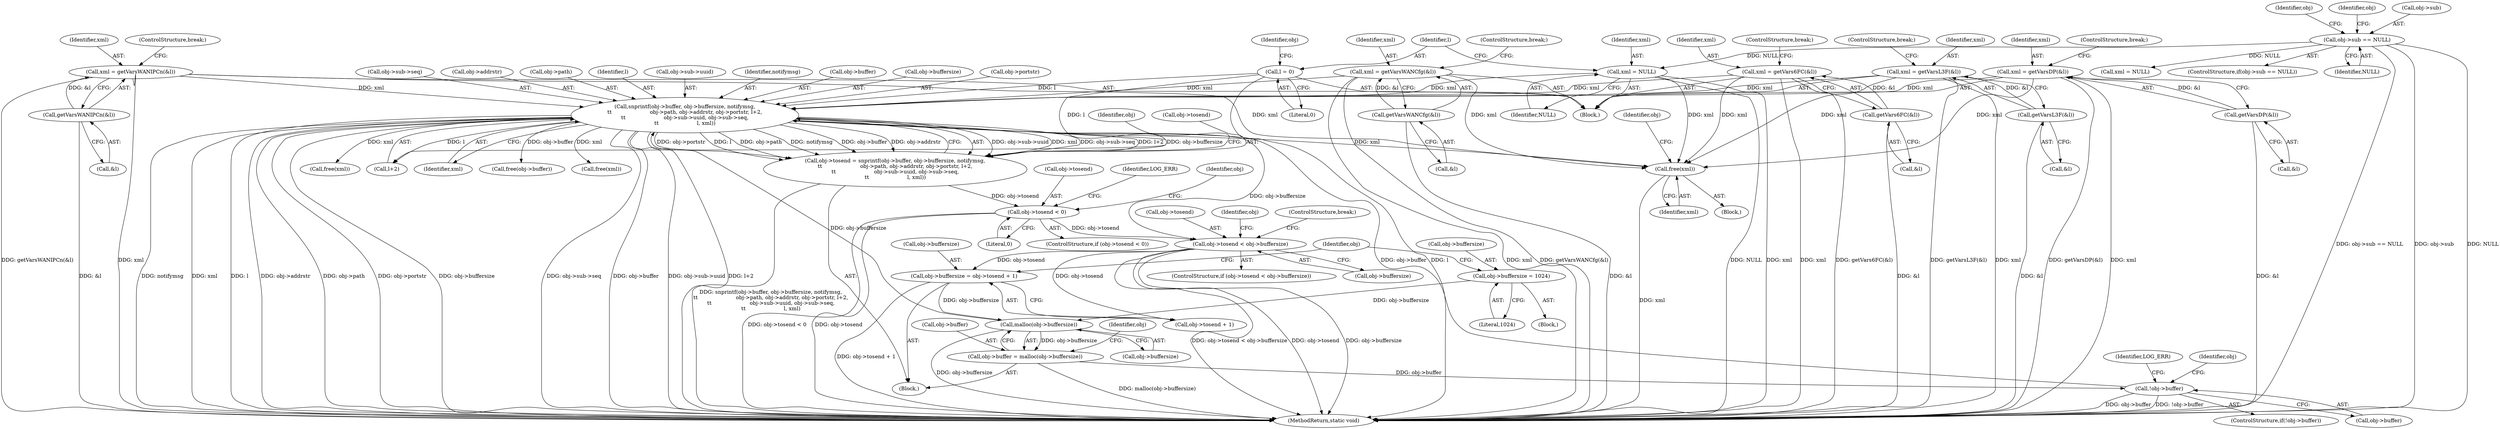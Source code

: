 digraph "0_miniupnp_bec6ccec63cadc95655721bc0e1dd49dac759d94@API" {
"1000201" [label="(Call,free(xml))"];
"1000167" [label="(Call,xml = NULL)"];
"1000112" [label="(Call,obj->sub == NULL)"];
"1000139" [label="(Call,xml = getVarsWANIPCn(&l))"];
"1000141" [label="(Call,getVarsWANIPCn(&l))"];
"1000132" [label="(Call,xml = getVarsWANCfg(&l))"];
"1000134" [label="(Call,getVarsWANCfg(&l))"];
"1000153" [label="(Call,xml = getVars6FC(&l))"];
"1000155" [label="(Call,getVars6FC(&l))"];
"1000213" [label="(Call,snprintf(obj->buffer, obj->buffersize, notifymsg,\n\t\t                       obj->path, obj->addrstr, obj->portstr, l+2,\n\t\t                       obj->sub->uuid, obj->sub->seq,\n\t\t                       l, xml))"];
"1000189" [label="(Call,!obj->buffer)"];
"1000180" [label="(Call,obj->buffer = malloc(obj->buffersize))"];
"1000184" [label="(Call,malloc(obj->buffersize))"];
"1000282" [label="(Call,obj->buffersize = obj->tosend + 1)"];
"1000269" [label="(Call,obj->tosend < obj->buffersize)"];
"1000246" [label="(Call,obj->tosend < 0)"];
"1000209" [label="(Call,obj->tosend = snprintf(obj->buffer, obj->buffersize, notifymsg,\n\t\t                       obj->path, obj->addrstr, obj->portstr, l+2,\n\t\t                       obj->sub->uuid, obj->sub->seq,\n\t\t                       l, xml))"];
"1000173" [label="(Call,obj->buffersize = 1024)"];
"1000170" [label="(Call,l = 0)"];
"1000146" [label="(Call,xml = getVarsL3F(&l))"];
"1000148" [label="(Call,getVarsL3F(&l))"];
"1000160" [label="(Call,xml = getVarsDP(&l))"];
"1000162" [label="(Call,getVarsDP(&l))"];
"1000175" [label="(Identifier,obj)"];
"1000180" [label="(Call,obj->buffer = malloc(obj->buffersize))"];
"1000141" [label="(Call,getVarsWANIPCn(&l))"];
"1000161" [label="(Identifier,xml)"];
"1000169" [label="(Identifier,NULL)"];
"1000133" [label="(Identifier,xml)"];
"1000191" [label="(Identifier,obj)"];
"1000210" [label="(Call,obj->tosend)"];
"1000233" [label="(Call,obj->sub->uuid)"];
"1000247" [label="(Call,obj->tosend)"];
"1000177" [label="(Literal,1024)"];
"1000140" [label="(Identifier,xml)"];
"1000246" [label="(Call,obj->tosend < 0)"];
"1000120" [label="(Identifier,obj)"];
"1000134" [label="(Call,getVarsWANCfg(&l))"];
"1000253" [label="(Identifier,LOG_ERR)"];
"1000190" [label="(Call,obj->buffer)"];
"1000213" [label="(Call,snprintf(obj->buffer, obj->buffersize, notifymsg,\n\t\t                       obj->path, obj->addrstr, obj->portstr, l+2,\n\t\t                       obj->sub->uuid, obj->sub->seq,\n\t\t                       l, xml))"];
"1000112" [label="(Call,obj->sub == NULL)"];
"1000107" [label="(Block,)"];
"1000273" [label="(Call,obj->buffersize)"];
"1000209" [label="(Call,obj->tosend = snprintf(obj->buffer, obj->buffersize, notifymsg,\n\t\t                       obj->path, obj->addrstr, obj->portstr, l+2,\n\t\t                       obj->sub->uuid, obj->sub->seq,\n\t\t                       l, xml))"];
"1000220" [label="(Identifier,notifymsg)"];
"1000269" [label="(Call,obj->tosend < obj->buffersize)"];
"1000277" [label="(ControlStructure,break;)"];
"1000127" [label="(Identifier,obj)"];
"1000294" [label="(Call,free(xml))"];
"1000214" [label="(Call,obj->buffer)"];
"1000151" [label="(ControlStructure,break;)"];
"1000296" [label="(Call,xml = NULL)"];
"1000155" [label="(Call,getVars6FC(&l))"];
"1000162" [label="(Call,getVarsDP(&l))"];
"1000217" [label="(Call,obj->buffersize)"];
"1000181" [label="(Call,obj->buffer)"];
"1000270" [label="(Call,obj->tosend)"];
"1000280" [label="(Identifier,obj)"];
"1000111" [label="(ControlStructure,if(obj->sub == NULL))"];
"1000135" [label="(Call,&l)"];
"1000165" [label="(ControlStructure,break;)"];
"1000156" [label="(Call,&l)"];
"1000304" [label="(MethodReturn,static void)"];
"1000167" [label="(Call,xml = NULL)"];
"1000250" [label="(Literal,0)"];
"1000283" [label="(Call,obj->buffersize)"];
"1000168" [label="(Identifier,xml)"];
"1000148" [label="(Call,getVarsL3F(&l))"];
"1000227" [label="(Call,obj->portstr)"];
"1000172" [label="(Literal,0)"];
"1000154" [label="(Identifier,xml)"];
"1000230" [label="(Call,l+2)"];
"1000142" [label="(Call,&l)"];
"1000116" [label="(Identifier,NULL)"];
"1000244" [label="(Identifier,xml)"];
"1000144" [label="(ControlStructure,break;)"];
"1000282" [label="(Call,obj->buffersize = obj->tosend + 1)"];
"1000130" [label="(Block,)"];
"1000248" [label="(Identifier,obj)"];
"1000271" [label="(Identifier,obj)"];
"1000245" [label="(ControlStructure,if (obj->tosend < 0))"];
"1000185" [label="(Call,obj->buffersize)"];
"1000182" [label="(Identifier,obj)"];
"1000189" [label="(Call,!obj->buffer)"];
"1000173" [label="(Call,obj->buffersize = 1024)"];
"1000147" [label="(Identifier,xml)"];
"1000195" [label="(Identifier,LOG_ERR)"];
"1000238" [label="(Call,obj->sub->seq)"];
"1000113" [label="(Call,obj->sub)"];
"1000158" [label="(ControlStructure,break;)"];
"1000202" [label="(Identifier,xml)"];
"1000224" [label="(Call,obj->addrstr)"];
"1000201" [label="(Call,free(xml))"];
"1000211" [label="(Identifier,obj)"];
"1000132" [label="(Call,xml = getVarsWANCfg(&l))"];
"1000205" [label="(Identifier,obj)"];
"1000184" [label="(Call,malloc(obj->buffersize))"];
"1000160" [label="(Call,xml = getVarsDP(&l))"];
"1000139" [label="(Call,xml = getVarsWANIPCn(&l))"];
"1000153" [label="(Call,xml = getVars6FC(&l))"];
"1000278" [label="(Call,free(obj->buffer))"];
"1000221" [label="(Call,obj->path)"];
"1000174" [label="(Call,obj->buffersize)"];
"1000137" [label="(ControlStructure,break;)"];
"1000171" [label="(Identifier,l)"];
"1000243" [label="(Identifier,l)"];
"1000200" [label="(Block,)"];
"1000179" [label="(Block,)"];
"1000170" [label="(Call,l = 0)"];
"1000149" [label="(Call,&l)"];
"1000286" [label="(Call,obj->tosend + 1)"];
"1000259" [label="(Call,free(xml))"];
"1000146" [label="(Call,xml = getVarsL3F(&l))"];
"1000188" [label="(ControlStructure,if(!obj->buffer))"];
"1000268" [label="(ControlStructure,if (obj->tosend < obj->buffersize))"];
"1000163" [label="(Call,&l)"];
"1000201" -> "1000200"  [label="AST: "];
"1000201" -> "1000202"  [label="CFG: "];
"1000202" -> "1000201"  [label="AST: "];
"1000205" -> "1000201"  [label="CFG: "];
"1000201" -> "1000304"  [label="DDG: xml"];
"1000167" -> "1000201"  [label="DDG: xml"];
"1000139" -> "1000201"  [label="DDG: xml"];
"1000132" -> "1000201"  [label="DDG: xml"];
"1000153" -> "1000201"  [label="DDG: xml"];
"1000213" -> "1000201"  [label="DDG: xml"];
"1000146" -> "1000201"  [label="DDG: xml"];
"1000160" -> "1000201"  [label="DDG: xml"];
"1000167" -> "1000130"  [label="AST: "];
"1000167" -> "1000169"  [label="CFG: "];
"1000168" -> "1000167"  [label="AST: "];
"1000169" -> "1000167"  [label="AST: "];
"1000171" -> "1000167"  [label="CFG: "];
"1000167" -> "1000304"  [label="DDG: xml"];
"1000167" -> "1000304"  [label="DDG: NULL"];
"1000112" -> "1000167"  [label="DDG: NULL"];
"1000167" -> "1000213"  [label="DDG: xml"];
"1000112" -> "1000111"  [label="AST: "];
"1000112" -> "1000116"  [label="CFG: "];
"1000113" -> "1000112"  [label="AST: "];
"1000116" -> "1000112"  [label="AST: "];
"1000120" -> "1000112"  [label="CFG: "];
"1000127" -> "1000112"  [label="CFG: "];
"1000112" -> "1000304"  [label="DDG: obj->sub == NULL"];
"1000112" -> "1000304"  [label="DDG: obj->sub"];
"1000112" -> "1000304"  [label="DDG: NULL"];
"1000112" -> "1000296"  [label="DDG: NULL"];
"1000139" -> "1000130"  [label="AST: "];
"1000139" -> "1000141"  [label="CFG: "];
"1000140" -> "1000139"  [label="AST: "];
"1000141" -> "1000139"  [label="AST: "];
"1000144" -> "1000139"  [label="CFG: "];
"1000139" -> "1000304"  [label="DDG: getVarsWANIPCn(&l)"];
"1000139" -> "1000304"  [label="DDG: xml"];
"1000141" -> "1000139"  [label="DDG: &l"];
"1000139" -> "1000213"  [label="DDG: xml"];
"1000141" -> "1000142"  [label="CFG: "];
"1000142" -> "1000141"  [label="AST: "];
"1000141" -> "1000304"  [label="DDG: &l"];
"1000132" -> "1000130"  [label="AST: "];
"1000132" -> "1000134"  [label="CFG: "];
"1000133" -> "1000132"  [label="AST: "];
"1000134" -> "1000132"  [label="AST: "];
"1000137" -> "1000132"  [label="CFG: "];
"1000132" -> "1000304"  [label="DDG: getVarsWANCfg(&l)"];
"1000132" -> "1000304"  [label="DDG: xml"];
"1000134" -> "1000132"  [label="DDG: &l"];
"1000132" -> "1000213"  [label="DDG: xml"];
"1000134" -> "1000135"  [label="CFG: "];
"1000135" -> "1000134"  [label="AST: "];
"1000134" -> "1000304"  [label="DDG: &l"];
"1000153" -> "1000130"  [label="AST: "];
"1000153" -> "1000155"  [label="CFG: "];
"1000154" -> "1000153"  [label="AST: "];
"1000155" -> "1000153"  [label="AST: "];
"1000158" -> "1000153"  [label="CFG: "];
"1000153" -> "1000304"  [label="DDG: getVars6FC(&l)"];
"1000153" -> "1000304"  [label="DDG: xml"];
"1000155" -> "1000153"  [label="DDG: &l"];
"1000153" -> "1000213"  [label="DDG: xml"];
"1000155" -> "1000156"  [label="CFG: "];
"1000156" -> "1000155"  [label="AST: "];
"1000155" -> "1000304"  [label="DDG: &l"];
"1000213" -> "1000209"  [label="AST: "];
"1000213" -> "1000244"  [label="CFG: "];
"1000214" -> "1000213"  [label="AST: "];
"1000217" -> "1000213"  [label="AST: "];
"1000220" -> "1000213"  [label="AST: "];
"1000221" -> "1000213"  [label="AST: "];
"1000224" -> "1000213"  [label="AST: "];
"1000227" -> "1000213"  [label="AST: "];
"1000230" -> "1000213"  [label="AST: "];
"1000233" -> "1000213"  [label="AST: "];
"1000238" -> "1000213"  [label="AST: "];
"1000243" -> "1000213"  [label="AST: "];
"1000244" -> "1000213"  [label="AST: "];
"1000209" -> "1000213"  [label="CFG: "];
"1000213" -> "1000304"  [label="DDG: obj->path"];
"1000213" -> "1000304"  [label="DDG: obj->portstr"];
"1000213" -> "1000304"  [label="DDG: obj->sub->uuid"];
"1000213" -> "1000304"  [label="DDG: obj->buffersize"];
"1000213" -> "1000304"  [label="DDG: obj->sub->seq"];
"1000213" -> "1000304"  [label="DDG: obj->buffer"];
"1000213" -> "1000304"  [label="DDG: l+2"];
"1000213" -> "1000304"  [label="DDG: notifymsg"];
"1000213" -> "1000304"  [label="DDG: xml"];
"1000213" -> "1000304"  [label="DDG: l"];
"1000213" -> "1000304"  [label="DDG: obj->addrstr"];
"1000213" -> "1000209"  [label="DDG: obj->sub->uuid"];
"1000213" -> "1000209"  [label="DDG: xml"];
"1000213" -> "1000209"  [label="DDG: obj->sub->seq"];
"1000213" -> "1000209"  [label="DDG: l+2"];
"1000213" -> "1000209"  [label="DDG: obj->buffersize"];
"1000213" -> "1000209"  [label="DDG: obj->portstr"];
"1000213" -> "1000209"  [label="DDG: l"];
"1000213" -> "1000209"  [label="DDG: obj->path"];
"1000213" -> "1000209"  [label="DDG: notifymsg"];
"1000213" -> "1000209"  [label="DDG: obj->buffer"];
"1000213" -> "1000209"  [label="DDG: obj->addrstr"];
"1000189" -> "1000213"  [label="DDG: obj->buffer"];
"1000184" -> "1000213"  [label="DDG: obj->buffersize"];
"1000170" -> "1000213"  [label="DDG: l"];
"1000213" -> "1000230"  [label="DDG: l"];
"1000146" -> "1000213"  [label="DDG: xml"];
"1000160" -> "1000213"  [label="DDG: xml"];
"1000213" -> "1000259"  [label="DDG: xml"];
"1000213" -> "1000269"  [label="DDG: obj->buffersize"];
"1000213" -> "1000278"  [label="DDG: obj->buffer"];
"1000213" -> "1000294"  [label="DDG: xml"];
"1000189" -> "1000188"  [label="AST: "];
"1000189" -> "1000190"  [label="CFG: "];
"1000190" -> "1000189"  [label="AST: "];
"1000195" -> "1000189"  [label="CFG: "];
"1000211" -> "1000189"  [label="CFG: "];
"1000189" -> "1000304"  [label="DDG: obj->buffer"];
"1000189" -> "1000304"  [label="DDG: !obj->buffer"];
"1000180" -> "1000189"  [label="DDG: obj->buffer"];
"1000180" -> "1000179"  [label="AST: "];
"1000180" -> "1000184"  [label="CFG: "];
"1000181" -> "1000180"  [label="AST: "];
"1000184" -> "1000180"  [label="AST: "];
"1000191" -> "1000180"  [label="CFG: "];
"1000180" -> "1000304"  [label="DDG: malloc(obj->buffersize)"];
"1000184" -> "1000180"  [label="DDG: obj->buffersize"];
"1000184" -> "1000185"  [label="CFG: "];
"1000185" -> "1000184"  [label="AST: "];
"1000184" -> "1000304"  [label="DDG: obj->buffersize"];
"1000282" -> "1000184"  [label="DDG: obj->buffersize"];
"1000173" -> "1000184"  [label="DDG: obj->buffersize"];
"1000282" -> "1000179"  [label="AST: "];
"1000282" -> "1000286"  [label="CFG: "];
"1000283" -> "1000282"  [label="AST: "];
"1000286" -> "1000282"  [label="AST: "];
"1000182" -> "1000282"  [label="CFG: "];
"1000282" -> "1000304"  [label="DDG: obj->tosend + 1"];
"1000269" -> "1000282"  [label="DDG: obj->tosend"];
"1000269" -> "1000268"  [label="AST: "];
"1000269" -> "1000273"  [label="CFG: "];
"1000270" -> "1000269"  [label="AST: "];
"1000273" -> "1000269"  [label="AST: "];
"1000277" -> "1000269"  [label="CFG: "];
"1000280" -> "1000269"  [label="CFG: "];
"1000269" -> "1000304"  [label="DDG: obj->buffersize"];
"1000269" -> "1000304"  [label="DDG: obj->tosend < obj->buffersize"];
"1000269" -> "1000304"  [label="DDG: obj->tosend"];
"1000246" -> "1000269"  [label="DDG: obj->tosend"];
"1000269" -> "1000286"  [label="DDG: obj->tosend"];
"1000246" -> "1000245"  [label="AST: "];
"1000246" -> "1000250"  [label="CFG: "];
"1000247" -> "1000246"  [label="AST: "];
"1000250" -> "1000246"  [label="AST: "];
"1000253" -> "1000246"  [label="CFG: "];
"1000271" -> "1000246"  [label="CFG: "];
"1000246" -> "1000304"  [label="DDG: obj->tosend < 0"];
"1000246" -> "1000304"  [label="DDG: obj->tosend"];
"1000209" -> "1000246"  [label="DDG: obj->tosend"];
"1000209" -> "1000179"  [label="AST: "];
"1000210" -> "1000209"  [label="AST: "];
"1000248" -> "1000209"  [label="CFG: "];
"1000209" -> "1000304"  [label="DDG: snprintf(obj->buffer, obj->buffersize, notifymsg,\n\t\t                       obj->path, obj->addrstr, obj->portstr, l+2,\n\t\t                       obj->sub->uuid, obj->sub->seq,\n\t\t                       l, xml)"];
"1000173" -> "1000107"  [label="AST: "];
"1000173" -> "1000177"  [label="CFG: "];
"1000174" -> "1000173"  [label="AST: "];
"1000177" -> "1000173"  [label="AST: "];
"1000182" -> "1000173"  [label="CFG: "];
"1000170" -> "1000130"  [label="AST: "];
"1000170" -> "1000172"  [label="CFG: "];
"1000171" -> "1000170"  [label="AST: "];
"1000172" -> "1000170"  [label="AST: "];
"1000175" -> "1000170"  [label="CFG: "];
"1000170" -> "1000304"  [label="DDG: l"];
"1000170" -> "1000230"  [label="DDG: l"];
"1000146" -> "1000130"  [label="AST: "];
"1000146" -> "1000148"  [label="CFG: "];
"1000147" -> "1000146"  [label="AST: "];
"1000148" -> "1000146"  [label="AST: "];
"1000151" -> "1000146"  [label="CFG: "];
"1000146" -> "1000304"  [label="DDG: getVarsL3F(&l)"];
"1000146" -> "1000304"  [label="DDG: xml"];
"1000148" -> "1000146"  [label="DDG: &l"];
"1000148" -> "1000149"  [label="CFG: "];
"1000149" -> "1000148"  [label="AST: "];
"1000148" -> "1000304"  [label="DDG: &l"];
"1000160" -> "1000130"  [label="AST: "];
"1000160" -> "1000162"  [label="CFG: "];
"1000161" -> "1000160"  [label="AST: "];
"1000162" -> "1000160"  [label="AST: "];
"1000165" -> "1000160"  [label="CFG: "];
"1000160" -> "1000304"  [label="DDG: getVarsDP(&l)"];
"1000160" -> "1000304"  [label="DDG: xml"];
"1000162" -> "1000160"  [label="DDG: &l"];
"1000162" -> "1000163"  [label="CFG: "];
"1000163" -> "1000162"  [label="AST: "];
"1000162" -> "1000304"  [label="DDG: &l"];
}
